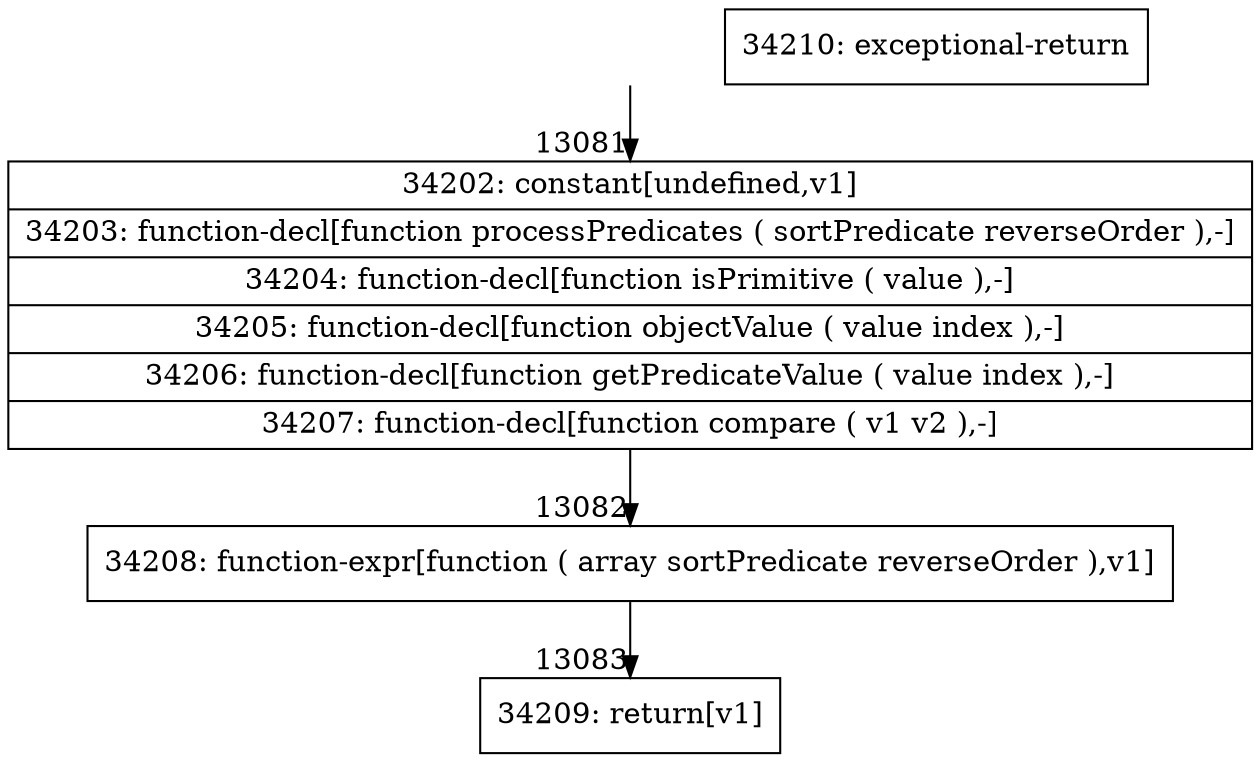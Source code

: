 digraph {
rankdir="TD"
BB_entry992[shape=none,label=""];
BB_entry992 -> BB13081 [tailport=s, headport=n, headlabel="    13081"]
BB13081 [shape=record label="{34202: constant[undefined,v1]|34203: function-decl[function processPredicates ( sortPredicate reverseOrder ),-]|34204: function-decl[function isPrimitive ( value ),-]|34205: function-decl[function objectValue ( value index ),-]|34206: function-decl[function getPredicateValue ( value index ),-]|34207: function-decl[function compare ( v1 v2 ),-]}" ] 
BB13081 -> BB13082 [tailport=s, headport=n, headlabel="      13082"]
BB13082 [shape=record label="{34208: function-expr[function ( array sortPredicate reverseOrder ),v1]}" ] 
BB13082 -> BB13083 [tailport=s, headport=n, headlabel="      13083"]
BB13083 [shape=record label="{34209: return[v1]}" ] 
BB13084 [shape=record label="{34210: exceptional-return}" ] 
//#$~ 19363
}
